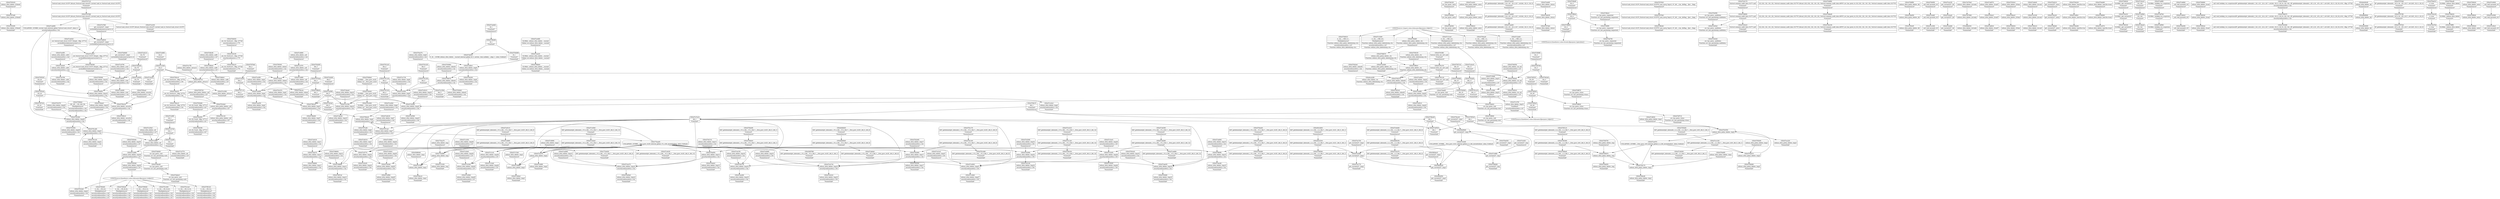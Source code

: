 digraph {
	CE0x5797e80 [shape=record,shape=Mrecord,label="{CE0x5797e80|selinux_xfrm_delete:_if.then6}"]
	CE0x57953e0 [shape=record,shape=Mrecord,label="{CE0x57953e0|i32_22|*Constant*}"]
	CE0x578fc80 [shape=record,shape=Mrecord,label="{CE0x578fc80|selinux_xfrm_delete:_tobool|security/selinux/xfrm.c,142|*SummSource*}"]
	CE0x57c4430 [shape=record,shape=Mrecord,label="{CE0x57c4430|i64*_getelementptr_inbounds_(_15_x_i64_,_15_x_i64_*___llvm_gcov_ctr25,_i64_0,_i64_13)|*Constant*|*SummSink*}"]
	CE0x57de320 [shape=record,shape=Mrecord,label="{CE0x57de320|avc_has_perm:_entry|*SummSource*}"]
	CE0x5794a20 [shape=record,shape=Mrecord,label="{CE0x5794a20|4:_i32,_:_CRE_1,2_|*MultipleSource*|Function::selinux_xfrm_policy_delete&Arg::ctx::|security/selinux/xfrm.c,147|Function::selinux_xfrm_delete&Arg::ctx::}"]
	CE0x5791900 [shape=record,shape=Mrecord,label="{CE0x5791900|selinux_xfrm_delete:_tmp20|security/selinux/xfrm.c,142|*SummSink*}"]
	"CONST[source:0(mediator),value:2(dynamic)][purpose:{object}]"
	CE0x5785870 [shape=record,shape=Mrecord,label="{CE0x5785870|selinux_xfrm_policy_delete:_tmp}"]
	CE0x581d400 [shape=record,shape=Mrecord,label="{CE0x581d400|i64*_getelementptr_inbounds_(_2_x_i64_,_2_x_i64_*___llvm_gcov_ctr21,_i64_0,_i64_1)|*Constant*|*SummSource*}"]
	CE0x57ac0c0 [shape=record,shape=Mrecord,label="{CE0x57ac0c0|selinux_xfrm_policy_delete:_entry|*SummSource*}"]
	CE0x5784dc0 [shape=record,shape=Mrecord,label="{CE0x5784dc0|i64*_getelementptr_inbounds_(_15_x_i64_,_15_x_i64_*___llvm_gcov_ctr25,_i64_0,_i64_1)|*Constant*}"]
	CE0x57851c0 [shape=record,shape=Mrecord,label="{CE0x57851c0|i64*_getelementptr_inbounds_(_2_x_i64_,_2_x_i64_*___llvm_gcov_ctr9,_i64_0,_i64_0)|*Constant*|*SummSource*}"]
	CE0x6d4fe00 [shape=record,shape=Mrecord,label="{CE0x6d4fe00|i64*_getelementptr_inbounds_(_15_x_i64_,_15_x_i64_*___llvm_gcov_ctr25,_i64_0,_i64_6)|*Constant*|*SummSource*}"]
	CE0x57aabd0 [shape=record,shape=Mrecord,label="{CE0x57aabd0|i8*_getelementptr_inbounds_(_24_x_i8_,_24_x_i8_*_.str244,_i32_0,_i32_0)|*Constant*}"]
	"CONST[source:0(mediator),value:2(dynamic)][purpose:{subject}]"
	CE0x57c24e0 [shape=record,shape=Mrecord,label="{CE0x57c24e0|selinux_xfrm_delete:_tmp29|security/selinux/xfrm.c,147|*SummSource*}"]
	CE0x57c36d0 [shape=record,shape=Mrecord,label="{CE0x57c36d0|selinux_xfrm_delete:_tmp31|*LoadInst*|security/selinux/xfrm.c,147|*SummSource*}"]
	CE0x57df200 [shape=record,shape=Mrecord,label="{CE0x57df200|i16_39|*Constant*}"]
	CE0x5790c50 [shape=record,shape=Mrecord,label="{CE0x5790c50|selinux_xfrm_delete:_ctx|Function::selinux_xfrm_delete&Arg::ctx::|*SummSource*}"]
	CE0x57c2df0 [shape=record,shape=Mrecord,label="{CE0x57c2df0|selinux_xfrm_delete:_sid|security/selinux/xfrm.c,147}"]
	CE0x5797de0 [shape=record,shape=Mrecord,label="{CE0x5797de0|selinux_xfrm_delete:_return|*SummSink*}"]
	CE0x57a16c0 [shape=record,shape=Mrecord,label="{CE0x57a16c0|selinux_xfrm_delete:_tmp9|security/selinux/xfrm.c,142|*SummSink*}"]
	CE0x5798a10 [shape=record,shape=Mrecord,label="{CE0x5798a10|_ret_i32_%retval.0,_!dbg_!27751|security/selinux/xfrm.c,150|*SummSink*}"]
	CE0x5790360 [shape=record,shape=Mrecord,label="{CE0x5790360|i64*_getelementptr_inbounds_(_2_x_i64_,_2_x_i64_*___llvm_gcov_ctr9,_i64_0,_i64_0)|*Constant*}"]
	CE0x57de780 [shape=record,shape=Mrecord,label="{CE0x57de780|avc_has_perm:_requested|Function::avc_has_perm&Arg::requested::|*SummSink*}"]
	CE0x57b7540 [shape=record,shape=Mrecord,label="{CE0x57b7540|%struct.task_struct.1015*_(%struct.task_struct.1015**)*_asm_movq_%gs:$_1:P_,$0_,_r,im,_dirflag_,_fpsr_,_flags_}"]
	CE0x5792940 [shape=record,shape=Mrecord,label="{CE0x5792940|i64_10|*Constant*|*SummSink*}"]
	CE0x57a5770 [shape=record,shape=Mrecord,label="{CE0x57a5770|selinux_xfrm_delete:_tmp24|security/selinux/xfrm.c,144}"]
	CE0x5795e90 [shape=record,shape=Mrecord,label="{CE0x5795e90|selinux_xfrm_policy_delete:_tmp2|*SummSource*}"]
	CE0x57e02c0 [shape=record,shape=Mrecord,label="{CE0x57e02c0|%struct.common_audit_data.1017*_null|*Constant*|*SummSink*}"]
	CE0x5799260 [shape=record,shape=Mrecord,label="{CE0x5799260|4:_i32,_:_CR_4,8_|*MultipleSource*|security/selinux/xfrm.c,142|security/selinux/xfrm.c,142|security/selinux/xfrm.c,147}"]
	CE0x57c3b30 [shape=record,shape=Mrecord,label="{CE0x57c3b30|selinux_xfrm_delete:_tmp26|security/selinux/xfrm.c,145|*SummSink*}"]
	CE0x57c45b0 [shape=record,shape=Mrecord,label="{CE0x57c45b0|i64*_getelementptr_inbounds_(_15_x_i64_,_15_x_i64_*___llvm_gcov_ctr25,_i64_0,_i64_13)|*Constant*|*SummSource*}"]
	CE0x57c3ac0 [shape=record,shape=Mrecord,label="{CE0x57c3ac0|selinux_xfrm_delete:_tmp26|security/selinux/xfrm.c,145|*SummSource*}"]
	CE0x5795aa0 [shape=record,shape=Mrecord,label="{CE0x5795aa0|selinux_xfrm_delete:_security|security/selinux/xfrm.c,142|*SummSource*}"]
	CE0x57df9a0 [shape=record,shape=Mrecord,label="{CE0x57df9a0|i32_4|*Constant*}"]
	CE0x57de100 [shape=record,shape=Mrecord,label="{CE0x57de100|i32_(i32,_i32,_i16,_i32,_%struct.common_audit_data.1017*)*_bitcast_(i32_(i32,_i32,_i16,_i32,_%struct.common_audit_data.495*)*_avc_has_perm_to_i32_(i32,_i32,_i16,_i32,_%struct.common_audit_data.1017*)*)|*Constant*|*SummSink*}"]
	CE0x578e850 [shape=record,shape=Mrecord,label="{CE0x578e850|selinux_xfrm_policy_delete:_bb}"]
	CE0x57911e0 [shape=record,shape=Mrecord,label="{CE0x57911e0|i64_4|*Constant*}"]
	CE0x5793640 [shape=record,shape=Mrecord,label="{CE0x5793640|selinux_xfrm_delete:_tobool1|security/selinux/xfrm.c,142|*SummSink*}"]
	CE0x5798280 [shape=record,shape=Mrecord,label="{CE0x5798280|i8_1|*Constant*}"]
	CE0x57c6af0 [shape=record,shape=Mrecord,label="{CE0x57c6af0|_call_void_mcount()_#3}"]
	CE0x57b24d0 [shape=record,shape=Mrecord,label="{CE0x57b24d0|selinux_xfrm_delete:_tmp17|security/selinux/xfrm.c,142|*SummSource*}"]
	CE0x57e2dd0 [shape=record,shape=Mrecord,label="{CE0x57e2dd0|get_current227:_bb|*SummSink*}"]
	CE0x57c3d40 [shape=record,shape=Mrecord,label="{CE0x57c3d40|selinux_xfrm_delete:_tmp27|security/selinux/xfrm.c,145|*SummSink*}"]
	CE0x7437860 [shape=record,shape=Mrecord,label="{CE0x7437860|selinux_xfrm_delete:_do.body}"]
	CE0x57ae100 [shape=record,shape=Mrecord,label="{CE0x57ae100|selinux_xfrm_delete:_tmp18|security/selinux/xfrm.c,142|*SummSource*}"]
	CE0x5791970 [shape=record,shape=Mrecord,label="{CE0x5791970|selinux_xfrm_delete:_tmp20|security/selinux/xfrm.c,142|*SummSource*}"]
	CE0x57c6980 [shape=record,shape=Mrecord,label="{CE0x57c6980|selinux_xfrm_delete:_tmp2|*SummSource*}"]
	CE0x57b05f0 [shape=record,shape=Mrecord,label="{CE0x57b05f0|avc_has_perm:_auditdata|Function::avc_has_perm&Arg::auditdata::|*SummSource*}"]
	CE0x5793ec0 [shape=record,shape=Mrecord,label="{CE0x5793ec0|selinux_xfrm_delete:_if.end7}"]
	CE0x57dfd50 [shape=record,shape=Mrecord,label="{CE0x57dfd50|%struct.common_audit_data.1017*_null|*Constant*}"]
	CE0x5790830 [shape=record,shape=Mrecord,label="{CE0x5790830|selinux_xfrm_delete:_if.then|*SummSink*}"]
	CE0x579a010 [shape=record,shape=Mrecord,label="{CE0x579a010|selinux_xfrm_policy_delete:_tmp2}"]
	CE0x5797ad0 [shape=record,shape=Mrecord,label="{CE0x5797ad0|selinux_xfrm_delete:_tmp6|security/selinux/xfrm.c,142|*SummSink*}"]
	CE0x57a5010 [shape=record,shape=Mrecord,label="{CE0x57a5010|selinux_xfrm_delete:_tmp22|security/selinux/xfrm.c,144|*SummSink*}"]
	CE0x57aa5f0 [shape=record,shape=Mrecord,label="{CE0x57aa5f0|selinux_xfrm_delete:_tmp4|security/selinux/xfrm.c,142|*SummSource*}"]
	CE0x57c20b0 [shape=record,shape=Mrecord,label="{CE0x57c20b0|selinux_xfrm_delete:_tmp29|security/selinux/xfrm.c,147|*SummSink*}"]
	CE0x57a7db0 [shape=record,shape=Mrecord,label="{CE0x57a7db0|selinux_xfrm_delete:_tmp1}"]
	CE0x57d5560 [shape=record,shape=Mrecord,label="{CE0x57d5560|avc_has_perm:_entry}"]
	CE0x57df600 [shape=record,shape=Mrecord,label="{CE0x57df600|avc_has_perm:_tclass|Function::avc_has_perm&Arg::tclass::}"]
	CE0x57a5580 [shape=record,shape=Mrecord,label="{CE0x57a5580|selinux_xfrm_delete:_tmp23|security/selinux/xfrm.c,144|*SummSink*}"]
	CE0x57cfc60 [shape=record,shape=Mrecord,label="{CE0x57cfc60|i64_2|*Constant*}"]
	CE0x5792270 [shape=record,shape=Mrecord,label="{CE0x5792270|selinux_xfrm_delete:_tobool5|security/selinux/xfrm.c,144}"]
	CE0x57aa250 [shape=record,shape=Mrecord,label="{CE0x57aa250|selinux_xfrm_delete:_tmp4|security/selinux/xfrm.c,142|*SummSink*}"]
	CE0x57b0830 [shape=record,shape=Mrecord,label="{CE0x57b0830|_ret_i32_%retval.0,_!dbg_!27728|security/selinux/avc.c,775|*SummSource*}"]
	CE0x57b3550 [shape=record,shape=Mrecord,label="{CE0x57b3550|selinux_xfrm_policy_delete:_tmp3}"]
	CE0x578fb20 [shape=record,shape=Mrecord,label="{CE0x578fb20|i64_3|*Constant*|*SummSink*}"]
	CE0x57a9e00 [shape=record,shape=Mrecord,label="{CE0x57a9e00|selinux_xfrm_delete:_do.end|*SummSource*}"]
	CE0x579d890 [shape=record,shape=Mrecord,label="{CE0x579d890|selinux_xfrm_delete:_tmp12|security/selinux/xfrm.c,142}"]
	CE0x5804f50 [shape=record,shape=Mrecord,label="{CE0x5804f50|get_current227:_tmp3|*SummSink*}"]
	CE0x579d2b0 [shape=record,shape=Mrecord,label="{CE0x579d2b0|get_current227:_entry|*SummSink*}"]
	CE0x57a9fc0 [shape=record,shape=Mrecord,label="{CE0x57a9fc0|selinux_xfrm_delete:_land.lhs.true}"]
	CE0x57b29e0 [shape=record,shape=Mrecord,label="{CE0x57b29e0|selinux_xfrm_delete:_tmp14|security/selinux/xfrm.c,142|*SummSink*}"]
	CE0x57a5dc0 [shape=record,shape=Mrecord,label="{CE0x57a5dc0|selinux_xfrm_delete:_tmp25|security/selinux/xfrm.c,144|*SummSource*}"]
	CE0x5799690 [shape=record,shape=Mrecord,label="{CE0x5799690|selinux_xfrm_delete:_land.lhs.true2}"]
	CE0x57c3a50 [shape=record,shape=Mrecord,label="{CE0x57c3a50|selinux_xfrm_delete:_tmp26|security/selinux/xfrm.c,145}"]
	CE0x5791250 [shape=record,shape=Mrecord,label="{CE0x5791250|i64_5|*Constant*}"]
	CE0x579d020 [shape=record,shape=Mrecord,label="{CE0x579d020|GLOBAL:_get_current227|*Constant*|*SummSource*}"]
	CE0x57e0100 [shape=record,shape=Mrecord,label="{CE0x57e0100|_ret_i32_%retval.0,_!dbg_!27728|security/selinux/avc.c,775}"]
	CE0x57a15b0 [shape=record,shape=Mrecord,label="{CE0x57a15b0|i64_5|*Constant*|*SummSink*}"]
	CE0x57a9200 [shape=record,shape=Mrecord,label="{CE0x57a9200|i64*_getelementptr_inbounds_(_2_x_i64_,_2_x_i64_*___llvm_gcov_ctr9,_i64_0,_i64_1)|*Constant*|*SummSink*}"]
	CE0x57ec700 [shape=record,shape=Mrecord,label="{CE0x57ec700|get_current227:_tmp2|*SummSource*}"]
	CE0x57b2540 [shape=record,shape=Mrecord,label="{CE0x57b2540|selinux_xfrm_delete:_tmp17|security/selinux/xfrm.c,142|*SummSink*}"]
	CE0x57afdc0 [shape=record,shape=Mrecord,label="{CE0x57afdc0|selinux_xfrm_delete:_tmp8|security/selinux/xfrm.c,142}"]
	CE0x57c2340 [shape=record,shape=Mrecord,label="{CE0x57c2340|selinux_xfrm_delete:_tmp29|security/selinux/xfrm.c,147}"]
	CE0x57a7ec0 [shape=record,shape=Mrecord,label="{CE0x57a7ec0|i64_1|*Constant*}"]
	CE0x57c1da0 [shape=record,shape=Mrecord,label="{CE0x57c1da0|selinux_xfrm_delete:_tmp28|security/selinux/xfrm.c,147|*SummSink*}"]
	CE0x57a0ac0 [shape=record,shape=Mrecord,label="{CE0x57a0ac0|i32_142|*Constant*|*SummSource*}"]
	CE0x578a9d0 [shape=record,shape=Mrecord,label="{CE0x578a9d0|selinux_xfrm_delete:_land.lhs.true2|*SummSource*}"]
	CE0x57c0c80 [shape=record,shape=Mrecord,label="{CE0x57c0c80|COLLAPSED:_GCMRE___llvm_gcov_ctr21_internal_global_2_x_i64_zeroinitializer:_elem_0:default:}"]
	CE0x57ec690 [shape=record,shape=Mrecord,label="{CE0x57ec690|get_current227:_tmp2}"]
	CE0x57a3f10 [shape=record,shape=Mrecord,label="{CE0x57a3f10|_ret_%struct.task_struct.1015*_%tmp4,_!dbg_!27714|./arch/x86/include/asm/current.h,14}"]
	CE0x57b0d90 [shape=record,shape=Mrecord,label="{CE0x57b0d90|i8_1|*Constant*|*SummSink*}"]
	CE0x579b9d0 [shape=record,shape=Mrecord,label="{CE0x579b9d0|get_current227:_tmp|*SummSink*}"]
	CE0x57a9310 [shape=record,shape=Mrecord,label="{CE0x57a9310|i64*_getelementptr_inbounds_(_15_x_i64_,_15_x_i64_*___llvm_gcov_ctr25,_i64_0,_i64_0)|*Constant*|*SummSource*}"]
	CE0x57a09b0 [shape=record,shape=Mrecord,label="{CE0x57a09b0|i32_142|*Constant*}"]
	CE0x57b0c50 [shape=record,shape=Mrecord,label="{CE0x57b0c50|i64*_getelementptr_inbounds_(_15_x_i64_,_15_x_i64_*___llvm_gcov_ctr25,_i64_0,_i64_14)|*Constant*|*SummSink*}"]
	CE0x57cd6f0 [shape=record,shape=Mrecord,label="{CE0x57cd6f0|selinux_xfrm_delete:_call|security/selinux/xfrm.c,142|*SummSink*}"]
	CE0x579a7c0 [shape=record,shape=Mrecord,label="{CE0x579a7c0|selinux_xfrm_delete:_tmp13|security/selinux/xfrm.c,142|*SummSource*}"]
	CE0x57a2b80 [shape=record,shape=Mrecord,label="{CE0x57a2b80|selinux_xfrm_delete:_tmp14|security/selinux/xfrm.c,142|*SummSource*}"]
	CE0x6ca22f0 [shape=record,shape=Mrecord,label="{CE0x6ca22f0|selinux_xfrm_delete:_ctx|Function::selinux_xfrm_delete&Arg::ctx::|*SummSink*}"]
	CE0x578dcd0 [shape=record,shape=Mrecord,label="{CE0x578dcd0|selinux_xfrm_policy_delete:_tmp1|*SummSink*}"]
	CE0x579be40 [shape=record,shape=Mrecord,label="{CE0x579be40|i64_1|*Constant*}"]
	CE0x57a88f0 [shape=record,shape=Mrecord,label="{CE0x57a88f0|GLOBAL:_lockdep_rcu_suspicious|*Constant*|*SummSource*}"]
	CE0x57c44a0 [shape=record,shape=Mrecord,label="{CE0x57c44a0|i64*_getelementptr_inbounds_(_15_x_i64_,_15_x_i64_*___llvm_gcov_ctr25,_i64_0,_i64_13)|*Constant*}"]
	CE0x57e20d0 [shape=record,shape=Mrecord,label="{CE0x57e20d0|selinux_xfrm_delete:_tmp32|security/selinux/xfrm.c,150|*SummSource*}"]
	CE0x57b12a0 [shape=record,shape=Mrecord,label="{CE0x57b12a0|4:_i32,_:_CR_12,16_|*MultipleSource*|security/selinux/xfrm.c,142|security/selinux/xfrm.c,142|security/selinux/xfrm.c,147}"]
	CE0x57c4880 [shape=record,shape=Mrecord,label="{CE0x57c4880|i64*_getelementptr_inbounds_(_15_x_i64_,_15_x_i64_*___llvm_gcov_ctr25,_i64_0,_i64_0)|*Constant*}"]
	CE0x57b54f0 [shape=record,shape=Mrecord,label="{CE0x57b54f0|selinux_xfrm_delete:_if.then6|*SummSink*}"]
	CE0x57e1c20 [shape=record,shape=Mrecord,label="{CE0x57e1c20|i64*_getelementptr_inbounds_(_15_x_i64_,_15_x_i64_*___llvm_gcov_ctr25,_i64_0,_i64_14)|*Constant*}"]
	CE0x57a28e0 [shape=record,shape=Mrecord,label="{CE0x57a28e0|i64*_getelementptr_inbounds_(_15_x_i64_,_15_x_i64_*___llvm_gcov_ctr25,_i64_0,_i64_8)|*Constant*}"]
	CE0x57b5dd0 [shape=record,shape=Mrecord,label="{CE0x57b5dd0|_ret_i32_%call,_!dbg_!27713|security/selinux/xfrm.c,327|*SummSource*}"]
	CE0x57c37f0 [shape=record,shape=Mrecord,label="{CE0x57c37f0|selinux_xfrm_delete:_tmp31|*LoadInst*|security/selinux/xfrm.c,147|*SummSink*}"]
	CE0x57a90c0 [shape=record,shape=Mrecord,label="{CE0x57a90c0|_call_void_mcount()_#3}"]
	CE0x578d960 [shape=record,shape=Mrecord,label="{CE0x578d960|selinux_xfrm_delete:_if.end|*SummSource*}"]
	CE0x57cd680 [shape=record,shape=Mrecord,label="{CE0x57cd680|selinux_xfrm_delete:_call|security/selinux/xfrm.c,142|*SummSource*}"]
	CE0x5791b40 [shape=record,shape=Mrecord,label="{CE0x5791b40|selinux_xfrm_delete:_tmp21|security/selinux/xfrm.c,142|*SummSource*}"]
	CE0x5799140 [shape=record,shape=Mrecord,label="{CE0x5799140|4:_i32,_:_CR_0,4_|*MultipleSource*|security/selinux/xfrm.c,142|security/selinux/xfrm.c,142|security/selinux/xfrm.c,147}"]
	CE0x579d4f0 [shape=record,shape=Mrecord,label="{CE0x579d4f0|selinux_xfrm_policy_delete:_ctx|Function::selinux_xfrm_policy_delete&Arg::ctx::|*SummSource*}"]
	CE0x57dded0 [shape=record,shape=Mrecord,label="{CE0x57dded0|i32_(i32,_i32,_i16,_i32,_%struct.common_audit_data.1017*)*_bitcast_(i32_(i32,_i32,_i16,_i32,_%struct.common_audit_data.495*)*_avc_has_perm_to_i32_(i32,_i32,_i16,_i32,_%struct.common_audit_data.1017*)*)|*Constant*}"]
	CE0x5795b10 [shape=record,shape=Mrecord,label="{CE0x5795b10|selinux_xfrm_delete:_security|security/selinux/xfrm.c,142|*SummSink*}"]
	CE0x578ad10 [shape=record,shape=Mrecord,label="{CE0x578ad10|_ret_i32_%retval.0,_!dbg_!27751|security/selinux/xfrm.c,150}"]
	CE0x57e05e0 [shape=record,shape=Mrecord,label="{CE0x57e05e0|avc_has_perm:_auditdata|Function::avc_has_perm&Arg::auditdata::}"]
	CE0x57de500 [shape=record,shape=Mrecord,label="{CE0x57de500|avc_has_perm:_entry|*SummSink*}"]
	CE0x57ae4e0 [shape=record,shape=Mrecord,label="{CE0x57ae4e0|selinux_xfrm_delete:_call4|security/selinux/xfrm.c,142}"]
	CE0x57aba70 [shape=record,shape=Mrecord,label="{CE0x57aba70|selinux_xfrm_delete:_tmp11|security/selinux/xfrm.c,142}"]
	CE0x5796e20 [shape=record,shape=Mrecord,label="{CE0x5796e20|selinux_xfrm_delete:_tmp6|security/selinux/xfrm.c,142}"]
	CE0x57e2140 [shape=record,shape=Mrecord,label="{CE0x57e2140|selinux_xfrm_delete:_tmp32|security/selinux/xfrm.c,150|*SummSink*}"]
	CE0x74379a0 [shape=record,shape=Mrecord,label="{CE0x74379a0|selinux_xfrm_delete:_do.body|*SummSource*}"]
	CE0x57984e0 [shape=record,shape=Mrecord,label="{CE0x57984e0|_call_void_lockdep_rcu_suspicious(i8*_getelementptr_inbounds_(_24_x_i8_,_24_x_i8_*_.str244,_i32_0,_i32_0),_i32_142,_i8*_getelementptr_inbounds_(_45_x_i8_,_45_x_i8_*_.str1245,_i32_0,_i32_0))_#10,_!dbg_!27729|security/selinux/xfrm.c,142|*SummSource*}"]
	CE0x57e0440 [shape=record,shape=Mrecord,label="{CE0x57e0440|avc_has_perm:_auditdata|Function::avc_has_perm&Arg::auditdata::|*SummSink*}"]
	CE0x57a8960 [shape=record,shape=Mrecord,label="{CE0x57a8960|GLOBAL:_lockdep_rcu_suspicious|*Constant*|*SummSink*}"]
	CE0x57a8ae0 [shape=record,shape=Mrecord,label="{CE0x57a8ae0|i32_142|*Constant*|*SummSink*}"]
	CE0x57a4210 [shape=record,shape=Mrecord,label="{CE0x57a4210|i32_78|*Constant*|*SummSource*}"]
	CE0x57a4f40 [shape=record,shape=Mrecord,label="{CE0x57a4f40|selinux_xfrm_delete:_tmp22|security/selinux/xfrm.c,144|*SummSource*}"]
	CE0x5795a30 [shape=record,shape=Mrecord,label="{CE0x5795a30|selinux_xfrm_delete:_security|security/selinux/xfrm.c,142}"]
	CE0x579a270 [shape=record,shape=Mrecord,label="{CE0x579a270|selinux_xfrm_delete:_tmp8|security/selinux/xfrm.c,142|*SummSource*}"]
	CE0x57aaeb0 [shape=record,shape=Mrecord,label="{CE0x57aaeb0|i8*_getelementptr_inbounds_(_24_x_i8_,_24_x_i8_*_.str244,_i32_0,_i32_0)|*Constant*|*SummSink*}"]
	CE0x57a8db0 [shape=record,shape=Mrecord,label="{CE0x57a8db0|_call_void_mcount()_#3|*SummSource*}"]
	CE0x57a5f60 [shape=record,shape=Mrecord,label="{CE0x57a5f60|selinux_xfrm_delete:_tmp25|security/selinux/xfrm.c,144|*SummSink*}"]
	CE0x57b07c0 [shape=record,shape=Mrecord,label="{CE0x57b07c0|selinux_xfrm_delete:_retval.0}"]
	CE0x57b1c00 [shape=record,shape=Mrecord,label="{CE0x57b1c00|i64*_getelementptr_inbounds_(_15_x_i64_,_15_x_i64_*___llvm_gcov_ctr25,_i64_0,_i64_9)|*Constant*}"]
	CE0x57ddba0 [shape=record,shape=Mrecord,label="{CE0x57ddba0|selinux_xfrm_delete:_call8|security/selinux/xfrm.c,147}"]
	CE0x6b6f080 [shape=record,shape=Mrecord,label="{CE0x6b6f080|selinux_xfrm_delete:_bb}"]
	CE0x57df060 [shape=record,shape=Mrecord,label="{CE0x57df060|avc_has_perm:_tsid|Function::avc_has_perm&Arg::tsid::|*SummSink*}"]
	CE0x57b1670 [shape=record,shape=Mrecord,label="{CE0x57b1670|selinux_xfrm_delete:_tmp5|security/selinux/xfrm.c,142|*SummSource*}"]
	CE0x578eb50 [shape=record,shape=Mrecord,label="{CE0x578eb50|selinux_xfrm_policy_delete:_tmp|*SummSink*}"]
	CE0x57a4790 [shape=record,shape=Mrecord,label="{CE0x57a4790|selinux_xfrm_delete:_cred|security/selinux/xfrm.c,142|*SummSource*}"]
	CE0x5088040 [shape=record,shape=Mrecord,label="{CE0x5088040|selinux_xfrm_delete:_tmp1|*SummSource*}"]
	CE0x57c41a0 [shape=record,shape=Mrecord,label="{CE0x57c41a0|selinux_xfrm_delete:_tmp27|security/selinux/xfrm.c,145|*SummSource*}"]
	CE0x57c28f0 [shape=record,shape=Mrecord,label="{CE0x57c28f0|i32_1|*Constant*|*SummSource*}"]
	CE0x57a87b0 [shape=record,shape=Mrecord,label="{CE0x57a87b0|GLOBAL:_lockdep_rcu_suspicious|*Constant*}"]
	CE0x57ddcd0 [shape=record,shape=Mrecord,label="{CE0x57ddcd0|selinux_xfrm_delete:_call8|security/selinux/xfrm.c,147|*SummSource*}"]
	CE0x5785d40 [shape=record,shape=Mrecord,label="{CE0x5785d40|i64*_getelementptr_inbounds_(_2_x_i64_,_2_x_i64_*___llvm_gcov_ctr9,_i64_0,_i64_1)|*Constant*|*SummSource*}"]
	CE0x57abae0 [shape=record,shape=Mrecord,label="{CE0x57abae0|selinux_xfrm_delete:_tmp10|security/selinux/xfrm.c,142|*SummSource*}"]
	CE0x57bd930 [shape=record,shape=Mrecord,label="{CE0x57bd930|get_current227:_tmp4|./arch/x86/include/asm/current.h,14}"]
	CE0x579d240 [shape=record,shape=Mrecord,label="{CE0x579d240|i32_78|*Constant*}"]
	CE0x57df4a0 [shape=record,shape=Mrecord,label="{CE0x57df4a0|i16_39|*Constant*|*SummSink*}"]
	CE0x5797520 [shape=record,shape=Mrecord,label="{CE0x5797520|i8*_getelementptr_inbounds_(_45_x_i8_,_45_x_i8_*_.str1245,_i32_0,_i32_0)|*Constant*|*SummSink*}"]
	CE0x57a1730 [shape=record,shape=Mrecord,label="{CE0x57a1730|selinux_xfrm_delete:_tmp9|security/selinux/xfrm.c,142|*SummSource*}"]
	CE0x57be050 [shape=record,shape=Mrecord,label="{CE0x57be050|get_current227:_tmp1|*SummSink*}"]
	CE0x57a5cb0 [shape=record,shape=Mrecord,label="{CE0x57a5cb0|selinux_xfrm_delete:_tmp25|security/selinux/xfrm.c,144}"]
	CE0x57a4620 [shape=record,shape=Mrecord,label="{CE0x57a4620|selinux_xfrm_delete:_cred|security/selinux/xfrm.c,142}"]
	CE0x57913c0 [shape=record,shape=Mrecord,label="{CE0x57913c0|i64_4|*Constant*|*SummSink*}"]
	CE0x6b6ef40 [shape=record,shape=Mrecord,label="{CE0x6b6ef40|selinux_xfrm_delete:_do.body|*SummSink*}"]
	CE0x57c1d30 [shape=record,shape=Mrecord,label="{CE0x57c1d30|selinux_xfrm_delete:_tmp28|security/selinux/xfrm.c,147|*SummSource*}"]
	CE0x5791c20 [shape=record,shape=Mrecord,label="{CE0x5791c20|selinux_xfrm_delete:_tmp21|security/selinux/xfrm.c,142|*SummSink*}"]
	CE0x57dfbf0 [shape=record,shape=Mrecord,label="{CE0x57dfbf0|i32_4|*Constant*|*SummSink*}"]
	CE0x579d1b0 [shape=record,shape=Mrecord,label="{CE0x579d1b0|GLOBAL:_get_current227|*Constant*|*SummSink*}"]
	CE0x6e49d90 [shape=record,shape=Mrecord,label="{CE0x6e49d90|selinux_xfrm_delete:_bb|*SummSink*}"]
	CE0x57c2a90 [shape=record,shape=Mrecord,label="{CE0x57c2a90|i32_1|*Constant*|*SummSink*}"]
	CE0x57d52e0 [shape=record,shape=Mrecord,label="{CE0x57d52e0|4:_i32,_:_CR_20,24_|*MultipleSource*|security/selinux/xfrm.c,142|security/selinux/xfrm.c,142|security/selinux/xfrm.c,147}"]
	CE0x57cea20 [shape=record,shape=Mrecord,label="{CE0x57cea20|i32_0|*Constant*|*SummSink*}"]
	CE0x57c35b0 [shape=record,shape=Mrecord,label="{CE0x57c35b0|selinux_xfrm_delete:_tmp31|*LoadInst*|security/selinux/xfrm.c,147}"]
	CE0x57a8230 [shape=record,shape=Mrecord,label="{CE0x57a8230|selinux_xfrm_delete:_tmp7|security/selinux/xfrm.c,142|*SummSource*}"]
	CE0x57a35e0 [shape=record,shape=Mrecord,label="{CE0x57a35e0|selinux_xfrm_delete:_sid|security/selinux/xfrm.c,147|*SummSource*}"]
	CE0x57cc500 [shape=record,shape=Mrecord,label="{CE0x57cc500|_call_void_mcount()_#3|*SummSink*}"]
	CE0x57b5bf0 [shape=record,shape=Mrecord,label="{CE0x57b5bf0|selinux_xfrm_delete:_tmp16|security/selinux/xfrm.c,142|*SummSink*}"]
	CE0x57a58b0 [shape=record,shape=Mrecord,label="{CE0x57a58b0|selinux_xfrm_delete:_tmp24|security/selinux/xfrm.c,144|*SummSource*}"]
	CE0x57a1650 [shape=record,shape=Mrecord,label="{CE0x57a1650|selinux_xfrm_delete:_tmp9|security/selinux/xfrm.c,142}"]
	CE0x57c2770 [shape=record,shape=Mrecord,label="{CE0x57c2770|selinux_xfrm_delete:_sid|security/selinux/xfrm.c,147|*SummSink*}"]
	CE0x57b2c40 [shape=record,shape=Mrecord,label="{CE0x57b2c40|i1_true|*Constant*}"]
	CE0x57cb260 [shape=record,shape=Mrecord,label="{CE0x57cb260|i64_0|*Constant*|*SummSource*}"]
	CE0x578d750 [shape=record,shape=Mrecord,label="{CE0x578d750|selinux_xfrm_policy_delete:_tmp|*SummSource*}"]
	CE0x57b2460 [shape=record,shape=Mrecord,label="{CE0x57b2460|selinux_xfrm_delete:_tmp17|security/selinux/xfrm.c,142}"]
	CE0x57995a0 [shape=record,shape=Mrecord,label="{CE0x57995a0|selinux_xfrm_delete:_if.end|*SummSink*}"]
	CE0x57d5760 [shape=record,shape=Mrecord,label="{CE0x57d5760|i32_3|*Constant*}"]
	CE0x5790410 [shape=record,shape=Mrecord,label="{CE0x5790410|selinux_xfrm_delete:_do.end|*SummSink*}"]
	CE0x57923c0 [shape=record,shape=Mrecord,label="{CE0x57923c0|selinux_xfrm_delete:_tobool5|security/selinux/xfrm.c,144|*SummSink*}"]
	CE0x57aae20 [shape=record,shape=Mrecord,label="{CE0x57aae20|i8*_getelementptr_inbounds_(_24_x_i8_,_24_x_i8_*_.str244,_i32_0,_i32_0)|*Constant*|*SummSource*}"]
	CE0x57aa580 [shape=record,shape=Mrecord,label="{CE0x57aa580|i64_0|*Constant*}"]
	CE0x579bad0 [shape=record,shape=Mrecord,label="{CE0x579bad0|GLOBAL:_selinux_xfrm_delete|*Constant*|*SummSource*}"]
	CE0x57930c0 [shape=record,shape=Mrecord,label="{CE0x57930c0|selinux_xfrm_delete:_if.then|*SummSource*}"]
	CE0x57b0a10 [shape=record,shape=Mrecord,label="{CE0x57b0a10|_ret_i32_%retval.0,_!dbg_!27728|security/selinux/avc.c,775|*SummSink*}"]
	CE0x58289d0 [shape=record,shape=Mrecord,label="{CE0x58289d0|get_current227:_tmp1}"]
	CE0x57abda0 [shape=record,shape=Mrecord,label="{CE0x57abda0|i64*_getelementptr_inbounds_(_15_x_i64_,_15_x_i64_*___llvm_gcov_ctr25,_i64_0,_i64_6)|*Constant*|*SummSink*}"]
	CE0x579c120 [shape=record,shape=Mrecord,label="{CE0x579c120|selinux_xfrm_policy_delete:_call|security/selinux/xfrm.c,327|*SummSink*}"]
	CE0x57a8310 [shape=record,shape=Mrecord,label="{CE0x57a8310|selinux_xfrm_delete:_tmp7|security/selinux/xfrm.c,142|*SummSink*}"]
	CE0x57a8570 [shape=record,shape=Mrecord,label="{CE0x57a8570|selinux_xfrm_delete:_if.end7|*SummSource*}"]
	CE0x57e1d10 [shape=record,shape=Mrecord,label="{CE0x57e1d10|i64*_getelementptr_inbounds_(_15_x_i64_,_15_x_i64_*___llvm_gcov_ctr25,_i64_0,_i64_14)|*Constant*|*SummSource*}"]
	CE0x57e28d0 [shape=record,shape=Mrecord,label="{CE0x57e28d0|selinux_xfrm_delete:_tmp33|security/selinux/xfrm.c,150|*SummSource*}"]
	CE0x57aecd0 [shape=record,shape=Mrecord,label="{CE0x57aecd0|selinux_xfrm_delete:_tmp15|security/selinux/xfrm.c,142|*SummSink*}"]
	CE0x5785920 [shape=record,shape=Mrecord,label="{CE0x5785920|selinux_xfrm_delete:_entry|*SummSink*}"]
	CE0x5792d50 [shape=record,shape=Mrecord,label="{CE0x5792d50|i64_3|*Constant*|*SummSource*}"]
	CE0x57a4df0 [shape=record,shape=Mrecord,label="{CE0x57a4df0|selinux_xfrm_delete:_tmp22|security/selinux/xfrm.c,144}"]
	CE0x57a3160 [shape=record,shape=Mrecord,label="{CE0x57a3160|selinux_xfrm_delete:_do.end}"]
	CE0x57e2ae0 [shape=record,shape=Mrecord,label="{CE0x57e2ae0|get_current227:_bb}"]
	CE0x578f020 [shape=record,shape=Mrecord,label="{CE0x578f020|selinux_xfrm_delete:_entry}"]
	CE0x57e2060 [shape=record,shape=Mrecord,label="{CE0x57e2060|selinux_xfrm_delete:_tmp32|security/selinux/xfrm.c,150}"]
	CE0x57cc5e0 [shape=record,shape=Mrecord,label="{CE0x57cc5e0|i32_0|*Constant*}"]
	CE0x57b34e0 [shape=record,shape=Mrecord,label="{CE0x57b34e0|selinux_xfrm_policy_delete:_call|security/selinux/xfrm.c,327}"]
	CE0x57debc0 [shape=record,shape=Mrecord,label="{CE0x57debc0|avc_has_perm:_ssid|Function::avc_has_perm&Arg::ssid::|*SummSink*}"]
	CE0x5791a10 [shape=record,shape=Mrecord,label="{CE0x5791a10|i64_11|*Constant*|*SummSink*}"]
	CE0x57aa2c0 [shape=record,shape=Mrecord,label="{CE0x57aa2c0|GLOBAL:_selinux_xfrm_delete.__warned|Global_var:selinux_xfrm_delete.__warned}"]
	CE0x579b5b0 [shape=record,shape=Mrecord,label="{CE0x579b5b0|i64*_getelementptr_inbounds_(_2_x_i64_,_2_x_i64_*___llvm_gcov_ctr21,_i64_0,_i64_1)|*Constant*|*SummSink*}"]
	CE0x5798600 [shape=record,shape=Mrecord,label="{CE0x5798600|selinux_xfrm_delete:_tmp12|security/selinux/xfrm.c,142|*SummSource*}"]
	CE0x57b1600 [shape=record,shape=Mrecord,label="{CE0x57b1600|GLOBAL:___llvm_gcov_ctr25|Global_var:__llvm_gcov_ctr25|*SummSink*}"]
	CE0x57a9530 [shape=record,shape=Mrecord,label="{CE0x57a9530|i64_1|*Constant*|*SummSink*}"]
	CE0x5087fd0 [shape=record,shape=Mrecord,label="{CE0x5087fd0|i64*_getelementptr_inbounds_(_15_x_i64_,_15_x_i64_*___llvm_gcov_ctr25,_i64_0,_i64_1)|*Constant*|*SummSink*}"]
	CE0x57c8da0 [shape=record,shape=Mrecord,label="{CE0x57c8da0|selinux_xfrm_delete:_tmp3|*SummSink*}"]
	CE0x5794220 [shape=record,shape=Mrecord,label="{CE0x5794220|selinux_xfrm_delete:_land.lhs.true|*SummSource*}"]
	CE0x57ae280 [shape=record,shape=Mrecord,label="{CE0x57ae280|selinux_xfrm_delete:_tmp18|security/selinux/xfrm.c,142|*SummSink*}"]
	CE0x5790cc0 [shape=record,shape=Mrecord,label="{CE0x5790cc0|_ret_i32_%retval.0,_!dbg_!27751|security/selinux/xfrm.c,150|*SummSource*}"]
	CE0x57dedc0 [shape=record,shape=Mrecord,label="{CE0x57dedc0|avc_has_perm:_tsid|Function::avc_has_perm&Arg::tsid::}"]
	CE0x5794f50 [shape=record,shape=Mrecord,label="{CE0x5794f50|selinux_xfrm_delete:_tmp19|security/selinux/xfrm.c,142}"]
	CE0x57a4d80 [shape=record,shape=Mrecord,label="{CE0x57a4d80|i64*_getelementptr_inbounds_(_15_x_i64_,_15_x_i64_*___llvm_gcov_ctr25,_i64_0,_i64_12)|*Constant*|*SummSink*}"]
	CE0x57aeb60 [shape=record,shape=Mrecord,label="{CE0x57aeb60|selinux_xfrm_delete:_tmp15|security/selinux/xfrm.c,142|*SummSource*}"]
	CE0x57d56f0 [shape=record,shape=Mrecord,label="{CE0x57d56f0|i32_3|*Constant*|*SummSource*}"]
	CE0x57b7080 [shape=record,shape=Mrecord,label="{CE0x57b7080|%struct.task_struct.1015**_bitcast_(%struct.task_struct**_current_task_to_%struct.task_struct.1015**)|*Constant*}"]
	CE0x579b0f0 [shape=record,shape=Mrecord,label="{CE0x579b0f0|selinux_xfrm_delete:_tmp15|security/selinux/xfrm.c,142}"]
	CE0x57978e0 [shape=record,shape=Mrecord,label="{CE0x57978e0|i64_2|*Constant*|*SummSource*}"]
	CE0x5792690 [shape=record,shape=Mrecord,label="{CE0x5792690|i64_10|*Constant*}"]
	CE0x57af630 [shape=record,shape=Mrecord,label="{CE0x57af630|selinux_xfrm_policy_delete:_tmp3|*SummSource*}"]
	CE0x770aa70 [shape=record,shape=Mrecord,label="{CE0x770aa70|selinux_xfrm_delete:_tmp|*SummSource*}"]
	CE0x57943e0 [shape=record,shape=Mrecord,label="{CE0x57943e0|i32_3|*Constant*|*SummSink*}"]
	CE0x579ae40 [shape=record,shape=Mrecord,label="{CE0x579ae40|i64*_getelementptr_inbounds_(_15_x_i64_,_15_x_i64_*___llvm_gcov_ctr25,_i64_0,_i64_8)|*Constant*|*SummSource*}"]
	CE0x57b7310 [shape=record,shape=Mrecord,label="{CE0x57b7310|%struct.task_struct.1015**_bitcast_(%struct.task_struct**_current_task_to_%struct.task_struct.1015**)|*Constant*|*SummSource*}"]
	CE0x57cb3a0 [shape=record,shape=Mrecord,label="{CE0x57cb3a0|i64_0|*Constant*|*SummSink*}"]
	CE0x57c2e60 [shape=record,shape=Mrecord,label="{CE0x57c2e60|4:_i32,_:_CRE_2,4_|*MultipleSource*|Function::selinux_xfrm_policy_delete&Arg::ctx::|security/selinux/xfrm.c,147|Function::selinux_xfrm_delete&Arg::ctx::}"]
	CE0x57e23c0 [shape=record,shape=Mrecord,label="{CE0x57e23c0|selinux_xfrm_delete:_tmp33|security/selinux/xfrm.c,150|*SummSink*}"]
	CE0x579bd30 [shape=record,shape=Mrecord,label="{CE0x579bd30|GLOBAL:_selinux_xfrm_delete|*Constant*}"]
	CE0x57abc20 [shape=record,shape=Mrecord,label="{CE0x57abc20|selinux_xfrm_delete:_tmp10|security/selinux/xfrm.c,142|*SummSink*}"]
	CE0x57be7b0 [shape=record,shape=Mrecord,label="{CE0x57be7b0|i1_true|*Constant*|*SummSink*}"]
	CE0x57c27e0 [shape=record,shape=Mrecord,label="{CE0x57c27e0|i32_1|*Constant*}"]
	CE0x57a1540 [shape=record,shape=Mrecord,label="{CE0x57a1540|selinux_xfrm_delete:_tmp10|security/selinux/xfrm.c,142}"]
	CE0x57df710 [shape=record,shape=Mrecord,label="{CE0x57df710|avc_has_perm:_tclass|Function::avc_has_perm&Arg::tclass::|*SummSink*}"]
	CE0x57cb440 [shape=record,shape=Mrecord,label="{CE0x57cb440|GLOBAL:___llvm_gcov_ctr25|Global_var:__llvm_gcov_ctr25}"]
	CE0x57a5410 [shape=record,shape=Mrecord,label="{CE0x57a5410|selinux_xfrm_delete:_tmp23|security/selinux/xfrm.c,144|*SummSource*}"]
	CE0x578c1c0 [shape=record,shape=Mrecord,label="{CE0x578c1c0|selinux_xfrm_policy_delete:_entry}"]
	CE0x57e2c50 [shape=record,shape=Mrecord,label="{CE0x57e2c50|get_current227:_bb|*SummSource*}"]
	CE0x57c6b60 [shape=record,shape=Mrecord,label="{CE0x57c6b60|selinux_xfrm_delete:_tmp3}"]
	CE0x579d390 [shape=record,shape=Mrecord,label="{CE0x579d390|_ret_%struct.task_struct.1015*_%tmp4,_!dbg_!27714|./arch/x86/include/asm/current.h,14|*SummSink*}"]
	CE0x57ddf90 [shape=record,shape=Mrecord,label="{CE0x57ddf90|i32_(i32,_i32,_i16,_i32,_%struct.common_audit_data.1017*)*_bitcast_(i32_(i32,_i32,_i16,_i32,_%struct.common_audit_data.495*)*_avc_has_perm_to_i32_(i32,_i32,_i16,_i32,_%struct.common_audit_data.1017*)*)|*Constant*|*SummSource*}"]
	CE0x5794ee0 [shape=record,shape=Mrecord,label="{CE0x5794ee0|selinux_xfrm_delete:_tmp19|security/selinux/xfrm.c,142|*SummSink*}"]
	CE0x57e3590 [shape=record,shape=Mrecord,label="{CE0x57e3590|_call_void_mcount()_#3}"]
	CE0x57ec770 [shape=record,shape=Mrecord,label="{CE0x57ec770|get_current227:_tmp2|*SummSink*}"]
	CE0x57a6390 [shape=record,shape=Mrecord,label="{CE0x57a6390|i64*_getelementptr_inbounds_(_15_x_i64_,_15_x_i64_*___llvm_gcov_ctr25,_i64_0,_i64_12)|*Constant*|*SummSource*}"]
	CE0x5804ec0 [shape=record,shape=Mrecord,label="{CE0x5804ec0|get_current227:_tmp3|*SummSource*}"]
	CE0x57ed4d0 [shape=record,shape=Mrecord,label="{CE0x57ed4d0|i64*_getelementptr_inbounds_(_2_x_i64_,_2_x_i64_*___llvm_gcov_ctr21,_i64_0,_i64_0)|*Constant*|*SummSource*}"]
	CE0x57aebd0 [shape=record,shape=Mrecord,label="{CE0x57aebd0|i8_1|*Constant*|*SummSource*}"]
	CE0x5797ca0 [shape=record,shape=Mrecord,label="{CE0x5797ca0|selinux_xfrm_delete:_tmp7|security/selinux/xfrm.c,142}"]
	CE0x57960c0 [shape=record,shape=Mrecord,label="{CE0x57960c0|selinux_xfrm_policy_delete:_entry|*SummSink*}"]
	CE0x57945c0 [shape=record,shape=Mrecord,label="{CE0x57945c0|selinux_xfrm_delete:_ctx_sid|security/selinux/xfrm.c,147|*SummSink*}"]
	CE0x57df330 [shape=record,shape=Mrecord,label="{CE0x57df330|i16_39|*Constant*|*SummSource*}"]
	CE0x578e090 [shape=record,shape=Mrecord,label="{CE0x578e090|_call_void_mcount()_#3|*SummSink*}"]
	CE0x57a8630 [shape=record,shape=Mrecord,label="{CE0x57a8630|selinux_xfrm_delete:_if.end7|*SummSink*}"]
	CE0x5784e90 [shape=record,shape=Mrecord,label="{CE0x5784e90|i64*_getelementptr_inbounds_(_15_x_i64_,_15_x_i64_*___llvm_gcov_ctr25,_i64_0,_i64_1)|*Constant*|*SummSource*}"]
	CE0x57cfaa0 [shape=record,shape=Mrecord,label="{CE0x57cfaa0|selinux_xfrm_delete:_tobool|security/selinux/xfrm.c,142}"]
	CE0x57d55d0 [shape=record,shape=Mrecord,label="{CE0x57d55d0|selinux_xfrm_delete:_tmp30|security/selinux/xfrm.c,147|*SummSink*}"]
	CE0x57a4490 [shape=record,shape=Mrecord,label="{CE0x57a4490|selinux_xfrm_delete:_cred|security/selinux/xfrm.c,142|*SummSink*}"]
	CE0x578d5f0 [shape=record,shape=Mrecord,label="{CE0x578d5f0|_call_void_mcount()_#3|*SummSource*}"]
	CE0x579cd10 [shape=record,shape=Mrecord,label="{CE0x579cd10|GLOBAL:_get_current227|*Constant*}"]
	CE0x57c1cc0 [shape=record,shape=Mrecord,label="{CE0x57c1cc0|selinux_xfrm_delete:_tmp28|security/selinux/xfrm.c,147}"]
	CE0x57990d0 [shape=record,shape=Mrecord,label="{CE0x57990d0|4:_i32,_:_CR_8,12_|*MultipleSource*|security/selinux/xfrm.c,142|security/selinux/xfrm.c,142|security/selinux/xfrm.c,147}"]
	CE0x578d480 [shape=record,shape=Mrecord,label="{CE0x578d480|selinux_xfrm_policy_delete:_tmp2|*SummSink*}"]
	CE0x57ac940 [shape=record,shape=Mrecord,label="{CE0x57ac940|selinux_xfrm_delete:_tmp6|security/selinux/xfrm.c,142|*SummSource*}"]
	CE0x57a4020 [shape=record,shape=Mrecord,label="{CE0x57a4020|_ret_%struct.task_struct.1015*_%tmp4,_!dbg_!27714|./arch/x86/include/asm/current.h,14|*SummSource*}"]
	CE0x5794910 [shape=record,shape=Mrecord,label="{CE0x5794910|4:_i32,_:_CRE_0,1_|*MultipleSource*|Function::selinux_xfrm_policy_delete&Arg::ctx::|security/selinux/xfrm.c,147|Function::selinux_xfrm_delete&Arg::ctx::}"]
	CE0x57b2d50 [shape=record,shape=Mrecord,label="{CE0x57b2d50|_ret_i32_%call,_!dbg_!27713|security/selinux/xfrm.c,327}"]
	CE0x57ab170 [shape=record,shape=Mrecord,label="{CE0x57ab170|selinux_xfrm_policy_delete:_tmp1}"]
	CE0x57c7cb0 [shape=record,shape=Mrecord,label="{CE0x57c7cb0|selinux_xfrm_delete:_tmp3|*SummSource*}"]
	CE0x578fa70 [shape=record,shape=Mrecord,label="{CE0x578fa70|i64_1|*Constant*|*SummSource*}"]
	CE0x57908e0 [shape=record,shape=Mrecord,label="{CE0x57908e0|GLOBAL:___llvm_gcov_ctr25|Global_var:__llvm_gcov_ctr25|*SummSource*}"]
	CE0x57957e0 [shape=record,shape=Mrecord,label="{CE0x57957e0|i32_22|*Constant*|*SummSink*}"]
	CE0x57e3600 [shape=record,shape=Mrecord,label="{CE0x57e3600|_call_void_mcount()_#3|*SummSource*}"]
	CE0x578dac0 [shape=record,shape=Mrecord,label="{CE0x578dac0|selinux_xfrm_delete:_if.then}"]
	CE0x57c3490 [shape=record,shape=Mrecord,label="{CE0x57c3490|4:_i32,_:_CRE_8,8_|*MultipleSource*|Function::selinux_xfrm_policy_delete&Arg::ctx::|security/selinux/xfrm.c,147|Function::selinux_xfrm_delete&Arg::ctx::}"]
	CE0x57b7620 [shape=record,shape=Mrecord,label="{CE0x57b7620|%struct.task_struct.1015*_(%struct.task_struct.1015**)*_asm_movq_%gs:$_1:P_,$0_,_r,im,_dirflag_,_fpsr_,_flags_|*SummSource*}"]
	CE0x57ae790 [shape=record,shape=Mrecord,label="{CE0x57ae790|selinux_xfrm_delete:_call4|security/selinux/xfrm.c,142|*SummSink*}"]
	CE0x57ce890 [shape=record,shape=Mrecord,label="{CE0x57ce890|i32_0|*Constant*|*SummSource*}"]
	CE0x770a920 [shape=record,shape=Mrecord,label="{CE0x770a920|i64*_getelementptr_inbounds_(_15_x_i64_,_15_x_i64_*___llvm_gcov_ctr25,_i64_0,_i64_0)|*Constant*|*SummSink*}"]
	CE0x57df670 [shape=record,shape=Mrecord,label="{CE0x57df670|avc_has_perm:_tclass|Function::avc_has_perm&Arg::tclass::|*SummSource*}"]
	CE0x57a2a70 [shape=record,shape=Mrecord,label="{CE0x57a2a70|selinux_xfrm_delete:_tmp14|security/selinux/xfrm.c,142}"]
	CE0x57999e0 [shape=record,shape=Mrecord,label="{CE0x57999e0|128:_i8*,_:_CR_128,136_|*MultipleSource*|security/selinux/xfrm.c,142|security/selinux/xfrm.c,142}"]
	CE0x57dfec0 [shape=record,shape=Mrecord,label="{CE0x57dfec0|avc_has_perm:_requested|Function::avc_has_perm&Arg::requested::|*SummSource*}"]
	CE0x579a6c0 [shape=record,shape=Mrecord,label="{CE0x579a6c0|selinux_xfrm_delete:_tmp13|security/selinux/xfrm.c,142|*SummSink*}"]
	CE0x57c69f0 [shape=record,shape=Mrecord,label="{CE0x57c69f0|selinux_xfrm_delete:_tmp2|*SummSink*}"]
	"CONST[source:1(input),value:2(dynamic)][purpose:{object}]"
	CE0x5794550 [shape=record,shape=Mrecord,label="{CE0x5794550|selinux_xfrm_delete:_ctx_sid|security/selinux/xfrm.c,147|*SummSource*}"]
	CE0x5796ca0 [shape=record,shape=Mrecord,label="{CE0x5796ca0|selinux_xfrm_delete:_tmp5|security/selinux/xfrm.c,142}"]
	CE0x57e1990 [shape=record,shape=Mrecord,label="{CE0x57e1990|selinux_xfrm_delete:_retval.0|*SummSink*}"]
	CE0x579d660 [shape=record,shape=Mrecord,label="{CE0x579d660|selinux_xfrm_delete:_tmp11|security/selinux/xfrm.c,142|*SummSink*}"]
	CE0x57ac670 [shape=record,shape=Mrecord,label="{CE0x57ac670|COLLAPSED:_GCMRE___llvm_gcov_ctr9_internal_global_2_x_i64_zeroinitializer:_elem_0:default:}"]
	CE0x57e0170 [shape=record,shape=Mrecord,label="{CE0x57e0170|%struct.common_audit_data.1017*_null|*Constant*|*SummSource*}"]
	CE0x5785720 [shape=record,shape=Mrecord,label="{CE0x5785720|selinux_xfrm_policy_delete:_call|security/selinux/xfrm.c,327|*SummSource*}"]
	CE0x5790af0 [shape=record,shape=Mrecord,label="{CE0x5790af0|selinux_xfrm_policy_delete:_bb|*SummSink*}"]
	CE0x57973f0 [shape=record,shape=Mrecord,label="{CE0x57973f0|i8*_getelementptr_inbounds_(_45_x_i8_,_45_x_i8_*_.str1245,_i32_0,_i32_0)|*Constant*}"]
	CE0x5795090 [shape=record,shape=Mrecord,label="{CE0x5795090|selinux_xfrm_delete:_tmp19|security/selinux/xfrm.c,142|*SummSource*}"]
	CE0x57b1dd0 [shape=record,shape=Mrecord,label="{CE0x57b1dd0|i64*_getelementptr_inbounds_(_15_x_i64_,_15_x_i64_*___llvm_gcov_ctr25,_i64_0,_i64_9)|*Constant*|*SummSink*}"]
	CE0x5784cc0 [shape=record,shape=Mrecord,label="{CE0x5784cc0|selinux_xfrm_delete:_tmp1|*SummSink*}"]
	CE0x57a9c30 [shape=record,shape=Mrecord,label="{CE0x57a9c30|selinux_xfrm_delete:_tmp11|security/selinux/xfrm.c,142|*SummSource*}"]
	CE0x57ac220 [shape=record,shape=Mrecord,label="{CE0x57ac220|selinux_xfrm_policy_delete:_tmp3|*SummSink*}"]
	CE0x57dea60 [shape=record,shape=Mrecord,label="{CE0x57dea60|avc_has_perm:_ssid|Function::avc_has_perm&Arg::ssid::}"]
	CE0x57d5440 [shape=record,shape=Mrecord,label="{CE0x57d5440|selinux_xfrm_delete:_tmp30|security/selinux/xfrm.c,147|*SummSource*}"]
	CE0x57b1c70 [shape=record,shape=Mrecord,label="{CE0x57b1c70|i64*_getelementptr_inbounds_(_15_x_i64_,_15_x_i64_*___llvm_gcov_ctr25,_i64_0,_i64_9)|*Constant*|*SummSource*}"]
	CE0x5804e50 [shape=record,shape=Mrecord,label="{CE0x5804e50|get_current227:_tmp3}"]
	CE0x578f2e0 [shape=record,shape=Mrecord,label="{CE0x578f2e0|i64_1|*Constant*}"]
	CE0x5798470 [shape=record,shape=Mrecord,label="{CE0x5798470|_call_void_lockdep_rcu_suspicious(i8*_getelementptr_inbounds_(_24_x_i8_,_24_x_i8_*_.str244,_i32_0,_i32_0),_i32_142,_i8*_getelementptr_inbounds_(_45_x_i8_,_45_x_i8_*_.str1245,_i32_0,_i32_0))_#10,_!dbg_!27729|security/selinux/xfrm.c,142}"]
	CE0x57974b0 [shape=record,shape=Mrecord,label="{CE0x57974b0|i8*_getelementptr_inbounds_(_45_x_i8_,_45_x_i8_*_.str1245,_i32_0,_i32_0)|*Constant*|*SummSource*}"]
	CE0x57e2a70 [shape=record,shape=Mrecord,label="{CE0x57e2a70|i64*_getelementptr_inbounds_(_2_x_i64_,_2_x_i64_*___llvm_gcov_ctr21,_i64_0,_i64_0)|*Constant*|*SummSink*}"]
	CE0x57970a0 [shape=record,shape=Mrecord,label="{CE0x57970a0|i64_3|*Constant*}"]
	CE0x57aee50 [shape=record,shape=Mrecord,label="{CE0x57aee50|selinux_xfrm_delete:_tmp16|security/selinux/xfrm.c,142}"]
	CE0x5798cb0 [shape=record,shape=Mrecord,label="{CE0x5798cb0|%struct.task_struct.1015*_(%struct.task_struct.1015**)*_asm_movq_%gs:$_1:P_,$0_,_r,im,_dirflag_,_fpsr_,_flags_|*SummSink*}"]
	CE0x6d4fd40 [shape=record,shape=Mrecord,label="{CE0x6d4fd40|i64*_getelementptr_inbounds_(_15_x_i64_,_15_x_i64_*___llvm_gcov_ctr25,_i64_0,_i64_6)|*Constant*}"]
	CE0x581d330 [shape=record,shape=Mrecord,label="{CE0x581d330|i64*_getelementptr_inbounds_(_2_x_i64_,_2_x_i64_*___llvm_gcov_ctr21,_i64_0,_i64_1)|*Constant*}"]
	CE0x5792af0 [shape=record,shape=Mrecord,label="{CE0x5792af0|i64_11|*Constant*}"]
	CE0x57c0cf0 [shape=record,shape=Mrecord,label="{CE0x57c0cf0|get_current227:_tmp|*SummSource*}"]
	CE0x5797110 [shape=record,shape=Mrecord,label="{CE0x5797110|i64_2|*Constant*|*SummSink*}"]
	CE0x57aa690 [shape=record,shape=Mrecord,label="{CE0x57aa690|selinux_xfrm_delete:_tmp4|security/selinux/xfrm.c,142}"]
	CE0x57c31e0 [shape=record,shape=Mrecord,label="{CE0x57c31e0|4:_i32,_:_CRE_4,8_|*MultipleSource*|Function::selinux_xfrm_policy_delete&Arg::ctx::|security/selinux/xfrm.c,147|Function::selinux_xfrm_delete&Arg::ctx::}"]
	CE0x5796e90 [shape=record,shape=Mrecord,label="{CE0x5796e90|selinux_xfrm_delete:_tmp5|security/selinux/xfrm.c,142|*SummSink*}"]
	CE0x579b6e0 [shape=record,shape=Mrecord,label="{CE0x579b6e0|GLOBAL:_selinux_xfrm_delete.__warned|Global_var:selinux_xfrm_delete.__warned|*SummSink*}"]
	CE0x578db70 [shape=record,shape=Mrecord,label="{CE0x578db70|selinux_xfrm_policy_delete:_ctx|Function::selinux_xfrm_policy_delete&Arg::ctx::}"]
	CE0x578e6f0 [shape=record,shape=Mrecord,label="{CE0x578e6f0|selinux_xfrm_policy_delete:_tmp1|*SummSource*}"]
	CE0x57ab430 [shape=record,shape=Mrecord,label="{CE0x57ab430|selinux_xfrm_delete:_return}"]
	CE0x57b5430 [shape=record,shape=Mrecord,label="{CE0x57b5430|selinux_xfrm_delete:_if.then6|*SummSource*}"]
	CE0x578df90 [shape=record,shape=Mrecord,label="{CE0x578df90|selinux_xfrm_policy_delete:_bb|*SummSource*}"]
	CE0x57deef0 [shape=record,shape=Mrecord,label="{CE0x57deef0|avc_has_perm:_tsid|Function::avc_has_perm&Arg::tsid::|*SummSource*}"]
	CE0x57922e0 [shape=record,shape=Mrecord,label="{CE0x57922e0|selinux_xfrm_delete:_tobool5|security/selinux/xfrm.c,144|*SummSource*}"]
	CE0x57e36c0 [shape=record,shape=Mrecord,label="{CE0x57e36c0|_call_void_mcount()_#3|*SummSink*}"]
	CE0x57a52b0 [shape=record,shape=Mrecord,label="{CE0x57a52b0|selinux_xfrm_delete:_tmp23|security/selinux/xfrm.c,144}"]
	CE0x579b390 [shape=record,shape=Mrecord,label="{CE0x579b390|_ret_i32_%call,_!dbg_!27713|security/selinux/xfrm.c,327|*SummSink*}"]
	CE0x770aa00 [shape=record,shape=Mrecord,label="{CE0x770aa00|COLLAPSED:_GCMRE___llvm_gcov_ctr25_internal_global_15_x_i64_zeroinitializer:_elem_0:default:}"]
	CE0x57e17f0 [shape=record,shape=Mrecord,label="{CE0x57e17f0|selinux_xfrm_delete:_retval.0|*SummSource*}"]
	CE0x578f9c0 [shape=record,shape=Mrecord,label="{CE0x578f9c0|selinux_xfrm_delete:_ctx|Function::selinux_xfrm_delete&Arg::ctx::}"]
	CE0x5791430 [shape=record,shape=Mrecord,label="{CE0x5791430|i64_5|*Constant*|*SummSource*}"]
	CE0x57927a0 [shape=record,shape=Mrecord,label="{CE0x57927a0|i64_10|*Constant*|*SummSource*}"]
	CE0x579a650 [shape=record,shape=Mrecord,label="{CE0x579a650|selinux_xfrm_delete:_tmp13|security/selinux/xfrm.c,142}"]
	CE0x57dfa80 [shape=record,shape=Mrecord,label="{CE0x57dfa80|i32_4|*Constant*|*SummSource*}"]
	CE0x5791800 [shape=record,shape=Mrecord,label="{CE0x5791800|selinux_xfrm_delete:_tmp20|security/selinux/xfrm.c,142}"]
	CE0x57b30d0 [shape=record,shape=Mrecord,label="{CE0x57b30d0|_call_void_lockdep_rcu_suspicious(i8*_getelementptr_inbounds_(_24_x_i8_,_24_x_i8_*_.str244,_i32_0,_i32_0),_i32_142,_i8*_getelementptr_inbounds_(_45_x_i8_,_45_x_i8_*_.str1245,_i32_0,_i32_0))_#10,_!dbg_!27729|security/selinux/xfrm.c,142|*SummSink*}"]
	CE0x57bd9d0 [shape=record,shape=Mrecord,label="{CE0x57bd9d0|get_current227:_tmp4|./arch/x86/include/asm/current.h,14|*SummSink*}"]
	CE0x57a4500 [shape=record,shape=Mrecord,label="{CE0x57a4500|i32_78|*Constant*|*SummSink*}"]
	CE0x5791a80 [shape=record,shape=Mrecord,label="{CE0x5791a80|selinux_xfrm_delete:_tmp21|security/selinux/xfrm.c,142}"]
	CE0x578fff0 [shape=record,shape=Mrecord,label="{CE0x578fff0|GLOBAL:_selinux_xfrm_delete|*Constant*|*SummSink*}"]
	CE0x57b5a20 [shape=record,shape=Mrecord,label="{CE0x57b5a20|selinux_xfrm_delete:_tmp16|security/selinux/xfrm.c,142|*SummSource*}"]
	CE0x5794290 [shape=record,shape=Mrecord,label="{CE0x5794290|selinux_xfrm_delete:_land.lhs.true|*SummSink*}"]
	CE0x6e49cd0 [shape=record,shape=Mrecord,label="{CE0x6e49cd0|selinux_xfrm_delete:_bb|*SummSource*}"]
	CE0x57a3c00 [shape=record,shape=Mrecord,label="{CE0x57a3c00|%struct.task_struct.1015**_bitcast_(%struct.task_struct**_current_task_to_%struct.task_struct.1015**)|*Constant*|*SummSink*}"]
	CE0x57b2730 [shape=record,shape=Mrecord,label="{CE0x57b2730|selinux_xfrm_delete:_tmp18|security/selinux/xfrm.c,142}"]
	CE0x57912c0 [shape=record,shape=Mrecord,label="{CE0x57912c0|i64_4|*Constant*|*SummSource*}"]
	CE0x57a6280 [shape=record,shape=Mrecord,label="{CE0x57a6280|i64*_getelementptr_inbounds_(_15_x_i64_,_15_x_i64_*___llvm_gcov_ctr25,_i64_0,_i64_12)|*Constant*}"]
	CE0x5792120 [shape=record,shape=Mrecord,label="{CE0x5792120|%struct.xfrm_sec_ctx*_null|*Constant*|*SummSink*}"]
	CE0x57b1460 [shape=record,shape=Mrecord,label="{CE0x57b1460|4:_i32,_:_CR_16,20_|*MultipleSource*|security/selinux/xfrm.c,142|security/selinux/xfrm.c,142|security/selinux/xfrm.c,147}"]
	CE0x57b2610 [shape=record,shape=Mrecord,label="{CE0x57b2610|get_current227:_entry|*SummSource*}"]
	CE0x57a3070 [shape=record,shape=Mrecord,label="{CE0x57a3070|selinux_xfrm_delete:_land.lhs.true2|*SummSink*}"]
	CE0x57deb00 [shape=record,shape=Mrecord,label="{CE0x57deb00|avc_has_perm:_ssid|Function::avc_has_perm&Arg::ssid::|*SummSource*}"]
	"CONST[source:0(mediator),value:0(static)][purpose:{operation}]"
	CE0x57dfdf0 [shape=record,shape=Mrecord,label="{CE0x57dfdf0|avc_has_perm:_requested|Function::avc_has_perm&Arg::requested::}"]
	CE0x57e2730 [shape=record,shape=Mrecord,label="{CE0x57e2730|selinux_xfrm_delete:_tmp33|security/selinux/xfrm.c,150}"]
	CE0x57c2d80 [shape=record,shape=Mrecord,label="{CE0x57c2d80|selinux_xfrm_delete:_tmp30|security/selinux/xfrm.c,147}"]
	CE0x770a990 [shape=record,shape=Mrecord,label="{CE0x770a990|selinux_xfrm_delete:_tmp}"]
	CE0x579ac40 [shape=record,shape=Mrecord,label="{CE0x579ac40|get_current227:_tmp1|*SummSource*}"]
	CE0x57ae060 [shape=record,shape=Mrecord,label="{CE0x57ae060|selinux_xfrm_policy_delete:_ctx|Function::selinux_xfrm_policy_delete&Arg::ctx::|*SummSink*}"]
	CE0x57e7fd0 [shape=record,shape=Mrecord,label="{CE0x57e7fd0|get_current227:_tmp4|./arch/x86/include/asm/current.h,14|*SummSource*}"]
	CE0x57ac570 [shape=record,shape=Mrecord,label="{CE0x57ac570|selinux_xfrm_delete:_tmp2}"]
	CE0x5794c20 [shape=record,shape=Mrecord,label="{CE0x5794c20|selinux_xfrm_delete:_tobool|security/selinux/xfrm.c,142|*SummSink*}"]
	CE0x57944e0 [shape=record,shape=Mrecord,label="{CE0x57944e0|selinux_xfrm_delete:_ctx_sid|security/selinux/xfrm.c,147}"]
	CE0x5791e70 [shape=record,shape=Mrecord,label="{CE0x5791e70|%struct.xfrm_sec_ctx*_null|*Constant*}"]
	CE0x57936b0 [shape=record,shape=Mrecord,label="{CE0x57936b0|selinux_xfrm_delete:_tobool1|security/selinux/xfrm.c,142|*SummSource*}"]
	CE0x57a5a50 [shape=record,shape=Mrecord,label="{CE0x57a5a50|selinux_xfrm_delete:_tmp24|security/selinux/xfrm.c,144|*SummSink*}"]
	CE0x578d540 [shape=record,shape=Mrecord,label="{CE0x578d540|selinux_xfrm_delete:_if.end}"]
	CE0x57987a0 [shape=record,shape=Mrecord,label="{CE0x57987a0|selinux_xfrm_delete:_tmp12|security/selinux/xfrm.c,142|*SummSink*}"]
	CE0x579b670 [shape=record,shape=Mrecord,label="{CE0x579b670|selinux_xfrm_delete:_tobool1|security/selinux/xfrm.c,142}"]
	CE0x57ab4f0 [shape=record,shape=Mrecord,label="{CE0x57ab4f0|selinux_xfrm_delete:_return|*SummSource*}"]
	CE0x57ac8d0 [shape=record,shape=Mrecord,label="{CE0x57ac8d0|GLOBAL:_selinux_xfrm_delete.__warned|Global_var:selinux_xfrm_delete.__warned|*SummSource*}"]
	CE0x57c4000 [shape=record,shape=Mrecord,label="{CE0x57c4000|selinux_xfrm_delete:_tmp27|security/selinux/xfrm.c,145}"]
	CE0x57a7e50 [shape=record,shape=Mrecord,label="{CE0x57a7e50|selinux_xfrm_delete:_tmp|*SummSink*}"]
	CE0x578dee0 [shape=record,shape=Mrecord,label="{CE0x578dee0|i64*_getelementptr_inbounds_(_2_x_i64_,_2_x_i64_*___llvm_gcov_ctr9,_i64_0,_i64_0)|*Constant*|*SummSink*}"]
	CE0x5795520 [shape=record,shape=Mrecord,label="{CE0x5795520|i32_22|*Constant*|*SummSource*}"]
	CE0x5791f80 [shape=record,shape=Mrecord,label="{CE0x5791f80|%struct.xfrm_sec_ctx*_null|*Constant*|*SummSource*}"]
	CE0x579ce20 [shape=record,shape=Mrecord,label="{CE0x579ce20|get_current227:_entry}"]
	CE0x57c08f0 [shape=record,shape=Mrecord,label="{CE0x57c08f0|get_current227:_tmp}"]
	CE0x57a4690 [shape=record,shape=Mrecord,label="{CE0x57a4690|COLLAPSED:_GCMRE_current_task_external_global_%struct.task_struct*:_elem_0::|security/selinux/xfrm.c,142}"]
	CE0x579a200 [shape=record,shape=Mrecord,label="{CE0x579a200|selinux_xfrm_delete:_tmp8|security/selinux/xfrm.c,142|*SummSink*}"]
	CE0x57a4ce0 [shape=record,shape=Mrecord,label="{CE0x57a4ce0|i64_11|*Constant*|*SummSource*}"]
	CE0x57cc570 [shape=record,shape=Mrecord,label="{CE0x57cc570|selinux_xfrm_delete:_call|security/selinux/xfrm.c,142}"]
	CE0x5790620 [shape=record,shape=Mrecord,label="{CE0x5790620|selinux_xfrm_delete:_entry|*SummSource*}"]
	CE0x57afe30 [shape=record,shape=Mrecord,label="{CE0x57afe30|0:_i8,_:_GCMR_selinux_xfrm_delete.__warned_internal_global_i8_0,_section_.data.unlikely_,_align_1:_elem_0:default:}"]
	CE0x57ae5f0 [shape=record,shape=Mrecord,label="{CE0x57ae5f0|selinux_xfrm_delete:_call4|security/selinux/xfrm.c,142|*SummSource*}"]
	CE0x57a1320 [shape=record,shape=Mrecord,label="{CE0x57a1320|i64*_getelementptr_inbounds_(_2_x_i64_,_2_x_i64_*___llvm_gcov_ctr9,_i64_0,_i64_1)|*Constant*}"]
	CE0x57be610 [shape=record,shape=Mrecord,label="{CE0x57be610|i1_true|*Constant*|*SummSource*}"]
	CE0x579add0 [shape=record,shape=Mrecord,label="{CE0x579add0|i64*_getelementptr_inbounds_(_15_x_i64_,_15_x_i64_*___llvm_gcov_ctr25,_i64_0,_i64_8)|*Constant*|*SummSink*}"]
	CE0x5806350 [shape=record,shape=Mrecord,label="{CE0x5806350|i64*_getelementptr_inbounds_(_2_x_i64_,_2_x_i64_*___llvm_gcov_ctr21,_i64_0,_i64_0)|*Constant*}"]
	CE0x57dddc0 [shape=record,shape=Mrecord,label="{CE0x57dddc0|selinux_xfrm_delete:_call8|security/selinux/xfrm.c,147|*SummSink*}"]
	CE0x57a8db0 -> CE0x57a90c0
	CE0x57ddba0 -> CE0x57b07c0
	CE0x57c0c80 -> CE0x57c08f0
	CE0x5785870 -> CE0x57ab170
	CE0x57b7620 -> CE0x57b7540
	CE0x57a4620 -> CE0x57a4490
	CE0x5804e50 -> CE0x57c0c80
	CE0x57cb260 -> CE0x57aa580
	CE0x57a5410 -> CE0x57a52b0
	CE0x57e1c20 -> CE0x57e2060
	CE0x57ce890 -> CE0x57cc5e0
	CE0x5804e50 -> CE0x5804f50
	CE0x5791e70 -> CE0x5792120
	CE0x5088040 -> CE0x57a7db0
	CE0x5785720 -> CE0x57b34e0
	CE0x57c31e0 -> CE0x57c35b0
	CE0x5806350 -> CE0x57c08f0
	CE0x57a87b0 -> CE0x57a8960
	CE0x57a4690 -> CE0x5791800
	CE0x5792af0 -> CE0x5791a10
	CE0x57970a0 -> CE0x578fb20
	CE0x57a4790 -> CE0x57a4620
	CE0x57aa690 -> CE0x5796ca0
	CE0x57cb440 -> CE0x5796ca0
	CE0x57a5770 -> CE0x57a5cb0
	CE0x57ae4e0 -> CE0x57ae790
	CE0x57e0170 -> CE0x57dfd50
	CE0x57a7db0 -> CE0x770aa00
	CE0x57e0100 -> CE0x57b0a10
	CE0x5799690 -> CE0x57a3070
	CE0x57930c0 -> CE0x578dac0
	CE0x57b05f0 -> CE0x57e05e0
	CE0x57c2d80 -> CE0x57d55d0
	CE0x57936b0 -> CE0x579b670
	CE0x57cc5e0 -> CE0x57cfaa0
	CE0x57cfc60 -> CE0x5797110
	CE0x57aae20 -> CE0x57aabd0
	CE0x57ac670 -> CE0x579a010
	CE0x57d5440 -> CE0x57c2d80
	"CONST[source:1(input),value:2(dynamic)][purpose:{object}]" -> CE0x57c2e60
	CE0x57a4df0 -> CE0x57a52b0
	CE0x57aa5f0 -> CE0x57aa690
	CE0x57aba70 -> CE0x579d890
	CE0x57c1cc0 -> CE0x57c2340
	CE0x770aa00 -> CE0x57ac570
	CE0x578e850 -> CE0x5790af0
	CE0x57a90c0 -> CE0x578e090
	CE0x74379a0 -> CE0x7437860
	CE0x57912c0 -> CE0x57911e0
	CE0x57927a0 -> CE0x5792690
	CE0x57a5dc0 -> CE0x57a5cb0
	CE0x57c24e0 -> CE0x57c2340
	CE0x57c4000 -> CE0x770aa00
	CE0x57e2060 -> CE0x57e2140
	CE0x5795a30 -> CE0x5791800
	CE0x57a9310 -> CE0x57c4880
	CE0x57a7ec0 -> CE0x57aee50
	CE0x578e6f0 -> CE0x57ab170
	CE0x57ddcd0 -> CE0x57ddba0
	CE0x578ad10 -> CE0x57b34e0
	CE0x578fa70 -> CE0x578f2e0
	"CONST[source:0(mediator),value:2(dynamic)][purpose:{subject}]" -> CE0x57d52e0
	CE0x5792270 -> CE0x57923c0
	CE0x57ec690 -> CE0x57ec770
	CE0x57b7080 -> CE0x57a3c00
	CE0x57a7db0 -> CE0x5784cc0
	CE0x57970a0 -> CE0x57aa690
	CE0x57df670 -> CE0x57df600
	"CONST[source:0(mediator),value:2(dynamic)][purpose:{subject}]" -> CE0x57b1460
	CE0x57aebd0 -> CE0x5798280
	CE0x57dedc0 -> CE0x57df060
	CE0x57cc570 -> CE0x57cd6f0
	CE0x57911e0 -> CE0x57913c0
	CE0x57df9a0 -> CE0x57dfdf0
	CE0x57c3a50 -> CE0x57c4000
	CE0x579be40 -> CE0x5804e50
	CE0x578d750 -> CE0x5785870
	CE0x57be610 -> CE0x57b2c40
	CE0x57a4210 -> CE0x579d240
	CE0x57b7080 -> CE0x57bd930
	CE0x5793ec0 -> CE0x57a8630
	CE0x578ad10 -> CE0x5798a10
	CE0x5796e20 -> CE0x5797ca0
	CE0x57b24d0 -> CE0x57b2460
	CE0x5798600 -> CE0x579d890
	CE0x57a4020 -> CE0x57a3f10
	CE0x770aa70 -> CE0x770a990
	CE0x57ac8d0 -> CE0x57aa2c0
	CE0x57a0ac0 -> CE0x57a09b0
	CE0x579cd10 -> CE0x579d1b0
	CE0x578f9c0 -> CE0x6ca22f0
	CE0x579a650 -> CE0x579a6c0
	CE0x579a010 -> CE0x57b3550
	CE0x57c3ac0 -> CE0x57c3a50
	CE0x57b2d50 -> CE0x579b390
	CE0x57ac940 -> CE0x5796e20
	CE0x57b07c0 -> CE0x578ad10
	CE0x57df330 -> CE0x57df200
	CE0x57c44a0 -> CE0x57c1cc0
	CE0x57df200 -> CE0x57df4a0
	CE0x579a650 -> CE0x57a2a70
	CE0x57c28f0 -> CE0x57c27e0
	CE0x57c2df0 -> CE0x57c2d80
	CE0x770aa00 -> CE0x57b2460
	CE0x57a4690 -> CE0x57a4690
	CE0x57dea60 -> CE0x57debc0
	CE0x57c3a50 -> CE0x57c3b30
	CE0x57c41a0 -> CE0x57c4000
	CE0x57ed4d0 -> CE0x5806350
	CE0x57bd930 -> CE0x57bd9d0
	CE0x57a3f10 -> CE0x57ae4e0
	CE0x770aa00 -> CE0x57e2060
	CE0x57ab170 -> CE0x578dcd0
	CE0x5791e70 -> CE0x5792270
	CE0x57a35e0 -> CE0x57c2df0
	CE0x578f2e0 -> CE0x57ab170
	CE0x579d020 -> CE0x579cd10
	CE0x57aa2c0 -> CE0x579b6e0
	CE0x770aa00 -> CE0x579b0f0
	CE0x57df4a0 -> "CONST[source:0(mediator),value:2(dynamic)][purpose:{object}]"
	CE0x6d4fe00 -> CE0x6d4fd40
	CE0x57a3160 -> CE0x5790410
	CE0x5785870 -> CE0x578eb50
	CE0x57aa580 -> CE0x57a1540
	CE0x57a2a70 -> CE0x57b29e0
	CE0x57a4690 -> CE0x57bd930
	CE0x57a7ec0 -> CE0x57c2340
	CE0x578f020 -> CE0x5785920
	CE0x578f9c0 -> CE0x57944e0
	CE0x57b34e0 -> CE0x579c120
	CE0x57973f0 -> CE0x5797520
	CE0x5797ca0 -> CE0x57a8310
	CE0x57aa580 -> CE0x57cb3a0
	CE0x581d330 -> CE0x579b5b0
	CE0x57cfaa0 -> CE0x5794c20
	CE0x579b0f0 -> CE0x57aee50
	CE0x579a010 -> CE0x578d480
	CE0x5790c50 -> CE0x578f9c0
	CE0x5799260 -> CE0x57c2d80
	CE0x57a1320 -> CE0x579a010
	CE0x5790360 -> CE0x578dee0
	CE0x57e0100 -> CE0x57ddba0
	CE0x57de320 -> CE0x57d5560
	CE0x57afdc0 -> CE0x579b670
	CE0x57a9fc0 -> CE0x5794290
	CE0x57b2460 -> CE0x57b2540
	CE0x57911e0 -> CE0x57a1650
	CE0x5784dc0 -> CE0x57ac570
	"CONST[source:1(input),value:2(dynamic)][purpose:{object}]" -> CE0x5794a20
	CE0x57cfc60 -> CE0x57aa690
	CE0x57a1540 -> CE0x57abc20
	CE0x57c0c80 -> CE0x57ec690
	CE0x57c7cb0 -> CE0x57c6b60
	CE0x5784e90 -> CE0x5784dc0
	CE0x5794f50 -> CE0x5794ee0
	"CONST[source:0(mediator),value:2(dynamic)][purpose:{subject}]" -> CE0x5791b40
	CE0x57dfa80 -> CE0x57df9a0
	CE0x57ac570 -> CE0x57c69f0
	CE0x57a7ec0 -> CE0x57c6b60
	CE0x57aee50 -> CE0x770aa00
	CE0x579ce20 -> CE0x579d2b0
	CE0x5791430 -> CE0x5791250
	CE0x57e28d0 -> CE0x57e2730
	CE0x5795aa0 -> CE0x5795a30
	CE0x770aa00 -> CE0x57c1cc0
	CE0x57b7540 -> CE0x5798cb0
	CE0x57aeb60 -> CE0x579b0f0
	CE0x5784dc0 -> CE0x5087fd0
	CE0x57a9e00 -> CE0x57a3160
	CE0x57aa2c0 -> CE0x57afdc0
	CE0x57978e0 -> CE0x57cfc60
	CE0x57953e0 -> CE0x5795a30
	CE0x770aa00 -> CE0x579a650
	CE0x57b5dd0 -> CE0x57b2d50
	CE0x57df200 -> CE0x57df600
	CE0x57cc5e0 -> CE0x57b07c0
	CE0x57b7310 -> CE0x57b7080
	CE0x57aabd0 -> CE0x57aaeb0
	CE0x5804ec0 -> CE0x5804e50
	CE0x57ac570 -> CE0x57c6b60
	CE0x57afe30 -> CE0x57afdc0
	CE0x5791800 -> CE0x5791a80
	CE0x57c6b60 -> CE0x770aa00
	CE0x5791800 -> CE0x5791900
	CE0x579ae40 -> CE0x57a28e0
	CE0x5796ca0 -> CE0x5796e90
	CE0x5795e90 -> CE0x579a010
	CE0x581d400 -> CE0x581d330
	CE0x57999e0 -> CE0x5791800
	"CONST[source:1(input),value:2(dynamic)][purpose:{object}]" -> CE0x57c3490
	CE0x57ddf90 -> CE0x57dded0
	CE0x770aa00 -> CE0x5796e20
	CE0x57b1c00 -> CE0x57b2460
	CE0x57953e0 -> CE0x57957e0
	CE0x5792270 -> CE0x57a4df0
	CE0x579ac40 -> CE0x58289d0
	CE0x57a4f40 -> CE0x57a4df0
	CE0x579be40 -> CE0x57a9530
	CE0x57bd930 -> CE0x57a3f10
	CE0x57a1320 -> CE0x57a9200
	CE0x57a58b0 -> CE0x57a5770
	CE0x57df600 -> CE0x57df710
	CE0x5796e20 -> CE0x5797ad0
	CE0x5795520 -> CE0x57953e0
	CE0x57ddba0 -> CE0x57dddc0
	CE0x579bd30 -> CE0x578fff0
	CE0x57cc5e0 -> CE0x57c2df0
	CE0x5791250 -> CE0x57a15b0
	CE0x57c6af0 -> CE0x57cc500
	CE0x57a3f10 -> CE0x579d390
	CE0x57e05e0 -> CE0x57e0440
	CE0x57b1c70 -> CE0x57b1c00
	CE0x57a5770 -> CE0x57a5a50
	CE0x57a28e0 -> CE0x579add0
	CE0x57922e0 -> CE0x5792270
	CE0x5792af0 -> CE0x57a4df0
	CE0x57c08f0 -> CE0x579b9d0
	CE0x7437860 -> CE0x6b6ef40
	CE0x57ec690 -> CE0x5804e50
	CE0x57c08f0 -> CE0x58289d0
	CE0x57a8570 -> CE0x5793ec0
	CE0x57b2730 -> CE0x57ae280
	CE0x57a9c30 -> CE0x57aba70
	CE0x579d890 -> CE0x770aa00
	CE0x5791a80 -> CE0x5791c20
	CE0x57a88f0 -> CE0x57a87b0
	CE0x57c2d80 -> CE0x57dea60
	CE0x57a6280 -> CE0x57a4d80
	CE0x57d5760 -> CE0x57944e0
	CE0x57afdc0 -> CE0x579a200
	"CONST[source:1(input),value:2(dynamic)][purpose:{object}]" -> CE0x57c31e0
	CE0x578f2e0 -> CE0x57a9530
	CE0x57a7ec0 -> CE0x57a2a70
	CE0x57cc5e0 -> CE0x57a4620
	CE0x57a52b0 -> CE0x57a5580
	CE0x57c2340 -> CE0x57c20b0
	CE0x579be40 -> CE0x58289d0
	CE0x57a4620 -> CE0x5794f50
	CE0x57a1540 -> CE0x57aba70
	CE0x57c2df0 -> CE0x57c2770
	CE0x57e20d0 -> CE0x57e2060
	CE0x581d330 -> CE0x57ec690
	"CONST[source:0(mediator),value:2(dynamic)][purpose:{subject}]" -> CE0x5799140
	CE0x5791a80 -> CE0x57c2df0
	CE0x57a8230 -> CE0x5797ca0
	CE0x57b7080 -> CE0x57a4690
	CE0x57b3550 -> CE0x57ac670
	CE0x57a7ec0 -> CE0x57a5cb0
	CE0x57aee50 -> CE0x57b5bf0
	CE0x57b1670 -> CE0x5796ca0
	CE0x5798280 -> CE0x57afe30
	CE0x5785d40 -> CE0x57a1320
	CE0x57df9a0 -> CE0x57dfbf0
	CE0x57c37f0 -> "CONST[source:0(mediator),value:2(dynamic)][purpose:{object}]"
	CE0x57d5760 -> CE0x57943e0
	CE0x5798470 -> CE0x57b30d0
	CE0x57deb00 -> CE0x57dea60
	CE0x57c4880 -> CE0x770a920
	CE0x57af630 -> CE0x57b3550
	CE0x579d240 -> CE0x57a4620
	CE0x57cd680 -> CE0x57cc570
	"CONST[source:0(mediator),value:2(dynamic)][purpose:{subject}]" -> CE0x57b12a0
	CE0x578a9d0 -> CE0x5799690
	CE0x57ae5f0 -> CE0x57ae4e0
	CE0x5794f50 -> CE0x5795a30
	CE0x770aa00 -> CE0x57c3a50
	CE0x5806350 -> CE0x57e2a70
	CE0x578f2e0 -> CE0x57b3550
	CE0x578d540 -> CE0x57995a0
	CE0x5791970 -> CE0x5791800
	CE0x57aa580 -> CE0x5796ca0
	CE0x57cc5e0 -> CE0x5795a30
	CE0x5791b40 -> CE0x5791a80
	CE0x57cb440 -> CE0x57a1540
	CE0x57a5cb0 -> CE0x770aa00
	CE0x57dfbf0 -> "CONST[source:0(mediator),value:0(static)][purpose:{operation}]"
	CE0x57944e0 -> CE0x57945c0
	CE0x57b1c00 -> CE0x57b1dd0
	CE0x57b2c40 -> CE0x57be7b0
	CE0x57e2c50 -> CE0x57e2ae0
	CE0x57e2ae0 -> CE0x57e2dd0
	CE0x57a28e0 -> CE0x579b0f0
	CE0x57deef0 -> CE0x57dedc0
	CE0x6b6f080 -> CE0x6e49d90
	CE0x5790cc0 -> CE0x578ad10
	CE0x579d240 -> CE0x57a4500
	CE0x57c36d0 -> CE0x57c35b0
	CE0x57a4690 -> CE0x5794f50
	CE0x579d4f0 -> CE0x578db70
	CE0x57aba70 -> CE0x579d660
	CE0x57a7ec0 -> CE0x57c4000
	CE0x57b0830 -> CE0x57e0100
	CE0x5792690 -> CE0x5792940
	CE0x57a7ec0 -> CE0x57a7db0
	CE0x57b3550 -> CE0x57ac220
	CE0x57e1c20 -> CE0x57b0c50
	CE0x5794550 -> CE0x57944e0
	CE0x57c27e0 -> CE0x57c2a90
	CE0x57abae0 -> CE0x57a1540
	CE0x57e2060 -> CE0x57e2730
	CE0x57c0cf0 -> CE0x57c08f0
	CE0x57d55d0 -> "CONST[source:0(mediator),value:2(dynamic)][purpose:{subject}]"
	CE0x57ae100 -> CE0x57b2730
	CE0x57b07c0 -> CE0x57e1990
	CE0x57a7ec0 -> CE0x57b2730
	CE0x5794220 -> CE0x57a9fc0
	CE0x579b670 -> CE0x5793640
	CE0x57a4ce0 -> CE0x5792af0
	CE0x770a990 -> CE0x57a7db0
	CE0x5791250 -> CE0x57a1650
	CE0x6d4fd40 -> CE0x57abda0
	"CONST[source:1(input),value:2(dynamic)][purpose:{object}]" -> CE0x5794910
	CE0x57a1650 -> CE0x57a1540
	CE0x578db70 -> CE0x57ae060
	CE0x578db70 -> CE0x578f9c0
	CE0x57908e0 -> CE0x57cb440
	CE0x5796ca0 -> CE0x5796e20
	CE0x578fa70 -> CE0x57a7ec0
	CE0x57dfd50 -> CE0x57e02c0
	CE0x57e7fd0 -> CE0x57bd930
	CE0x57ae4e0 -> CE0x57a4620
	CE0x578df90 -> CE0x578e850
	CE0x57e3600 -> CE0x57e3590
	CE0x5790620 -> CE0x578f020
	CE0x5795090 -> CE0x5794f50
	CE0x5790360 -> CE0x5785870
	CE0x57dded0 -> CE0x57de100
	CE0x5798280 -> CE0x57b0d90
	CE0x578d5f0 -> CE0x57c6af0
	CE0x57c1d30 -> CE0x57c1cc0
	CE0x579b0f0 -> CE0x57aecd0
	CE0x57e1d10 -> CE0x57e1c20
	CE0x57e2730 -> CE0x770aa00
	CE0x57cb440 -> CE0x57a52b0
	CE0x57aa690 -> CE0x57aa250
	CE0x57c1cc0 -> CE0x57c1da0
	CE0x57a1650 -> CE0x57a16c0
	CE0x57e17f0 -> CE0x57b07c0
	CE0x57d56f0 -> CE0x57d5760
	CE0x57a1730 -> CE0x57a1650
	CE0x57974b0 -> CE0x57973f0
	CE0x57c27e0 -> CE0x57c2df0
	CE0x57dfdf0 -> CE0x57de780
	CE0x579a7c0 -> CE0x579a650
	CE0x578dac0 -> CE0x5790830
	CE0x57c6b60 -> CE0x57c8da0
	CE0x57a09b0 -> CE0x57a8ae0
	"CONST[source:0(mediator),value:2(dynamic)][purpose:{subject}]" -> CE0x5799260
	CE0x57c44a0 -> CE0x57c4430
	CE0x57cc5e0 -> CE0x57cea20
	CE0x57dfec0 -> CE0x57dfdf0
	CE0x57b5430 -> CE0x5797e80
	CE0x57cc570 -> CE0x57cfaa0
	CE0x578c1c0 -> CE0x57960c0
	CE0x57c35b0 -> CE0x57c37f0
	CE0x58289d0 -> CE0x57c0c80
	CE0x57e3590 -> CE0x57e36c0
	CE0x5792d50 -> CE0x57970a0
	CE0x57b34e0 -> CE0x57b2d50
	CE0x770aa00 -> CE0x770a990
	CE0x57cc5e0 -> CE0x57944e0
	CE0x6d4fd40 -> CE0x579a650
	CE0x57b2460 -> CE0x57b2730
	CE0x5797ca0 -> CE0x770aa00
	CE0x57944e0 -> CE0x57c35b0
	CE0x578d960 -> CE0x578d540
	CE0x57e2730 -> CE0x57e23c0
	CE0x57b5a20 -> CE0x57aee50
	CE0x579bad0 -> CE0x579bd30
	CE0x57cfaa0 -> CE0x57aa690
	CE0x770aa00 -> CE0x57a5770
	CE0x57ab4f0 -> CE0x57ab430
	CE0x579a270 -> CE0x57afdc0
	CE0x58289d0 -> CE0x57be050
	CE0x5795a30 -> CE0x5795b10
	CE0x5791f80 -> CE0x5791e70
	"CONST[source:0(mediator),value:2(dynamic)][purpose:{subject}]" -> CE0x57990d0
	CE0x57b2730 -> CE0x770aa00
	CE0x57ac670 -> CE0x5785870
	CE0x57d5560 -> CE0x57de500
	CE0x57c35b0 -> CE0x57dedc0
	CE0x579b670 -> CE0x57a1650
	CE0x57a4df0 -> CE0x57a5010
	CE0x57ab430 -> CE0x5797de0
	CE0x57a2a70 -> CE0x770aa00
	CE0x57984e0 -> CE0x5798470
	CE0x578fc80 -> CE0x57cfaa0
	CE0x57cb440 -> CE0x57b1600
	CE0x57a6390 -> CE0x57a6280
	CE0x770a990 -> CE0x57a7e50
	CE0x57c4000 -> CE0x57c3d40
	CE0x57c45b0 -> CE0x57c44a0
	CE0x57a52b0 -> CE0x57a5770
	CE0x5797e80 -> CE0x57b54f0
	CE0x57c2340 -> CE0x770aa00
	CE0x57a7ec0 -> CE0x5797ca0
	CE0x57dfd50 -> CE0x57e05e0
	"CONST[source:1(input),value:2(dynamic)][purpose:{object}]" -> CE0x579d4f0
	CE0x57a7ec0 -> CE0x57e2730
	CE0x578f9c0 -> CE0x5792270
	CE0x57a2b80 -> CE0x57a2a70
	CE0x6e49cd0 -> CE0x6b6f080
	CE0x57a7ec0 -> CE0x57a9530
	CE0x57b2610 -> CE0x579ce20
	CE0x57c4880 -> CE0x770a990
	CE0x579d890 -> CE0x57987a0
	CE0x57c6980 -> CE0x57ac570
	CE0x770aa00 -> CE0x57aba70
	CE0x57aa580 -> CE0x57a52b0
	CE0x5792690 -> CE0x57a4df0
	CE0x57a5cb0 -> CE0x57a5f60
	CE0x578fa70 -> CE0x579be40
	CE0x57a7ec0 -> CE0x579d890
	CE0x57ab170 -> CE0x57ac670
	CE0x57a6280 -> CE0x57c3a50
	CE0x57851c0 -> CE0x5790360
	CE0x57ac0c0 -> CE0x578c1c0
	CE0x57ec700 -> CE0x57ec690
}